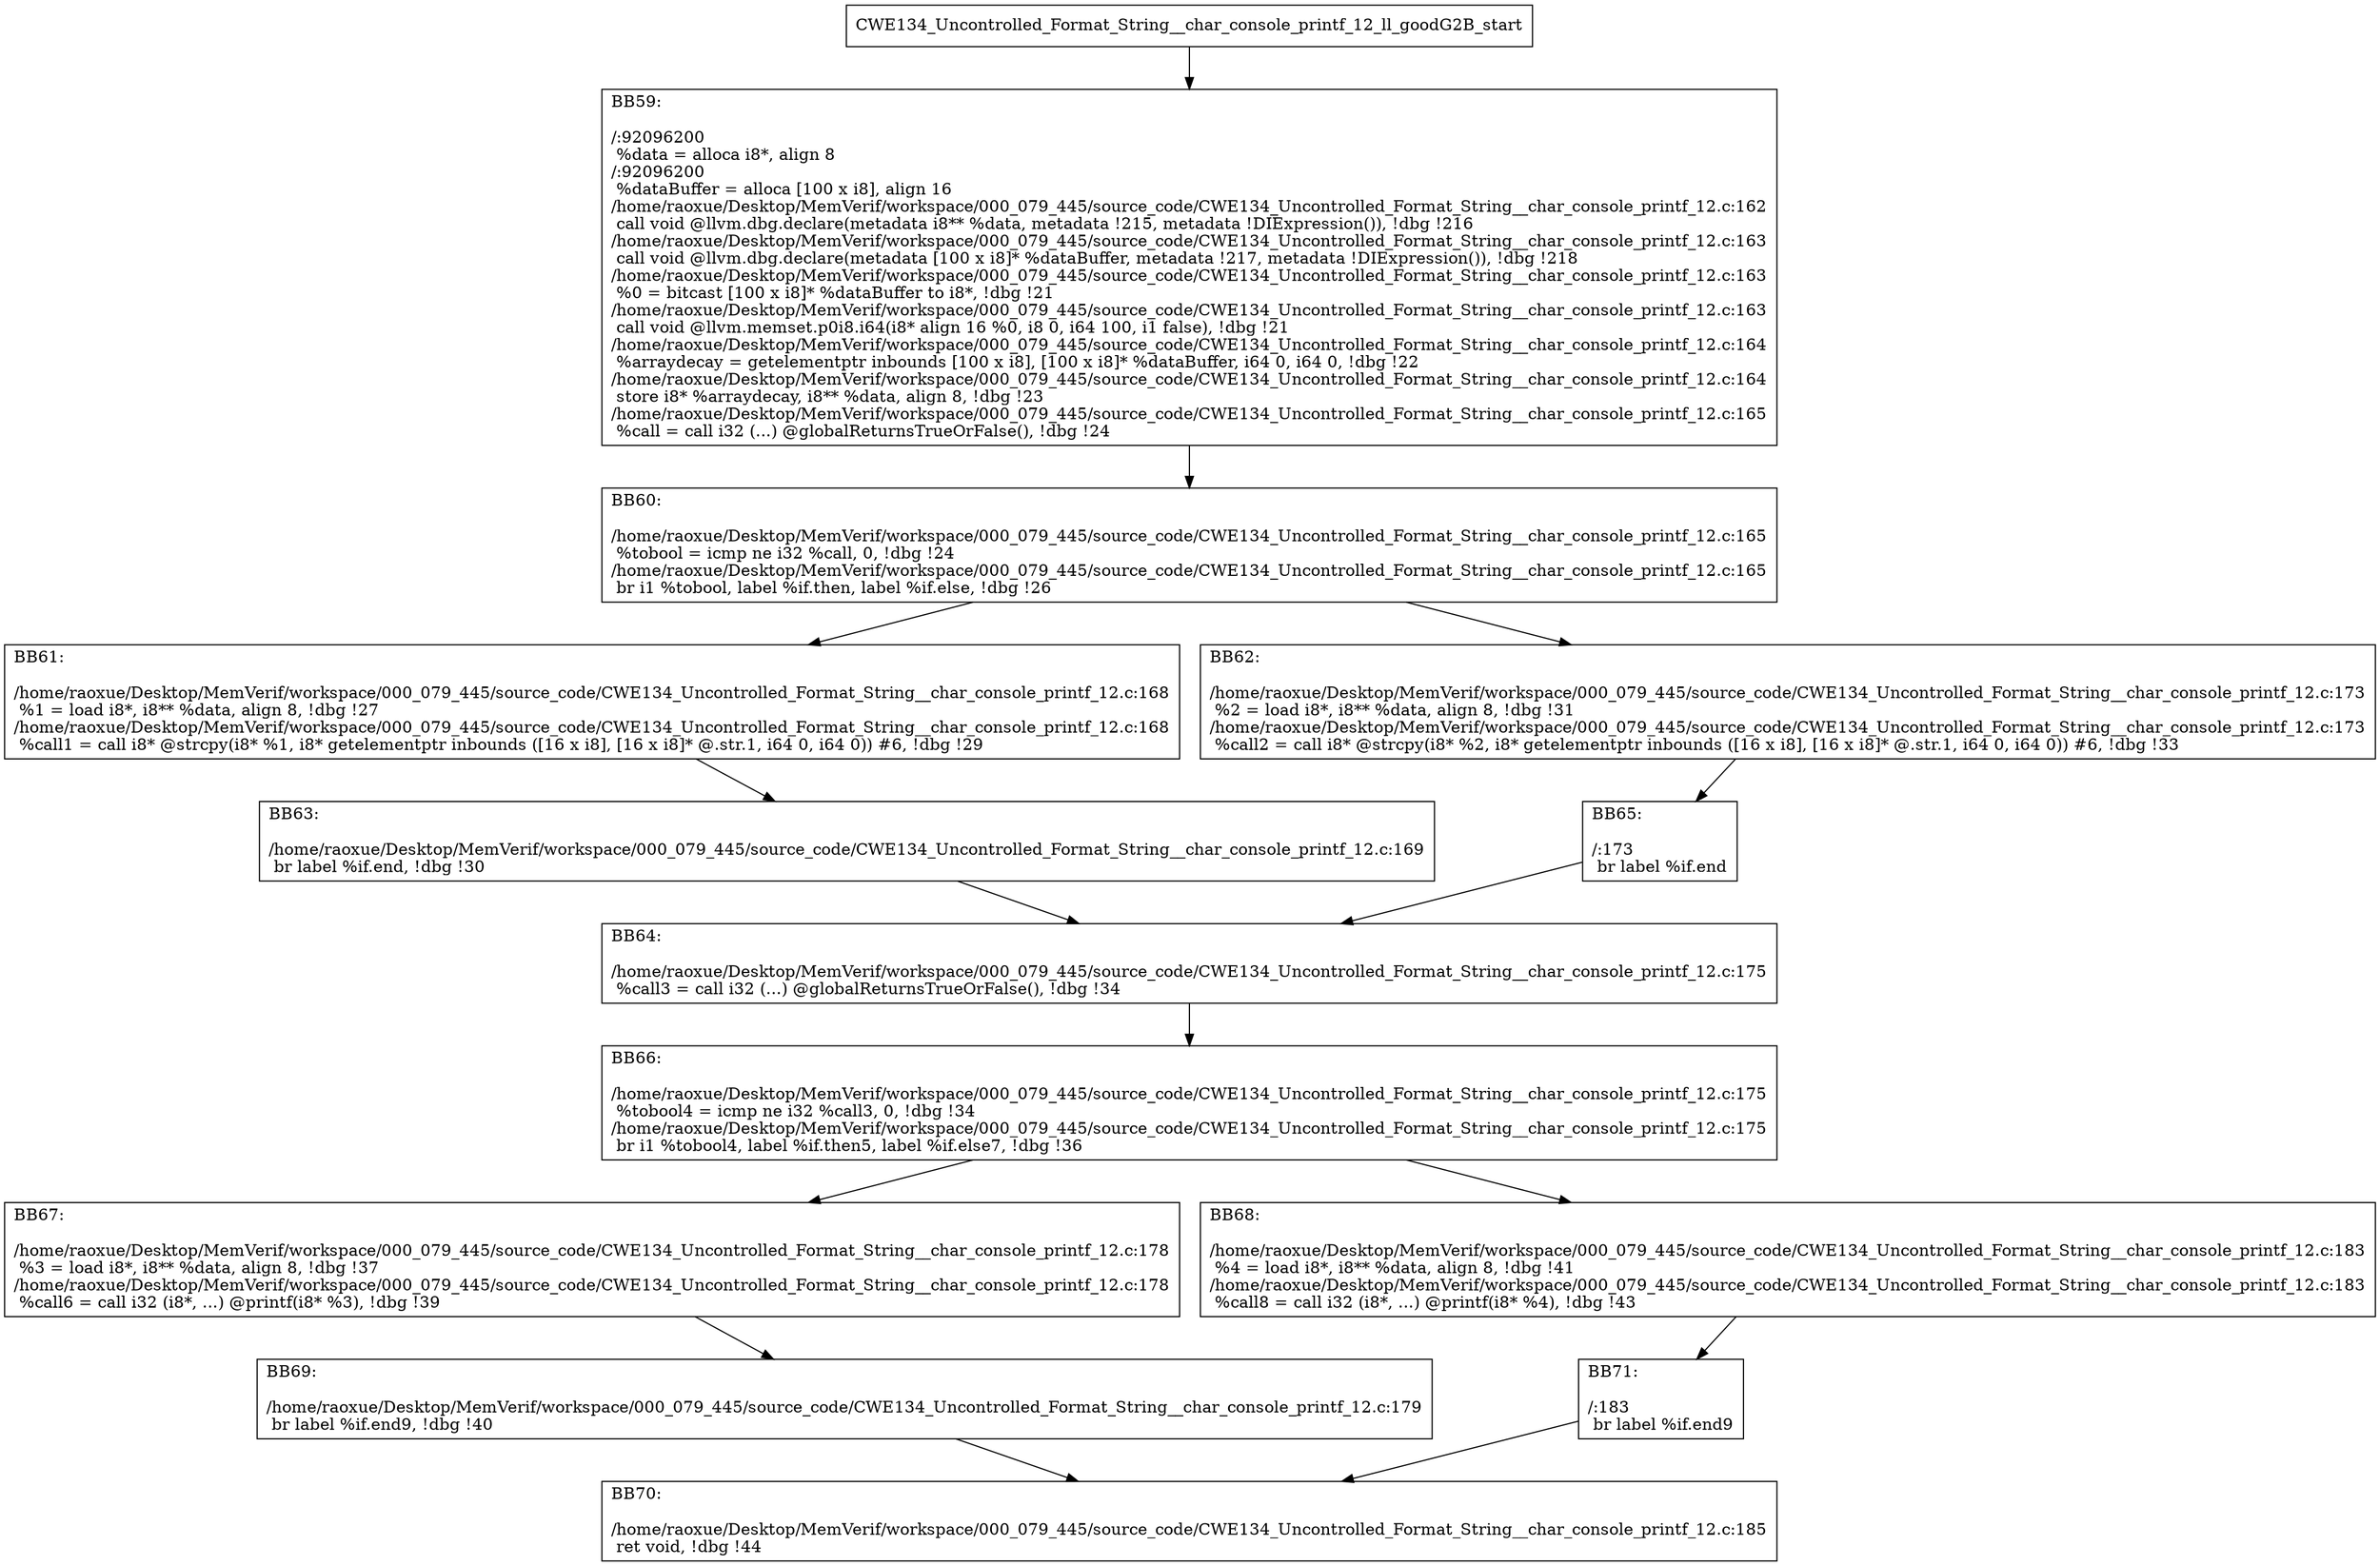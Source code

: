 digraph "CFG for'CWE134_Uncontrolled_Format_String__char_console_printf_12_ll_goodG2B' function" {
	BBCWE134_Uncontrolled_Format_String__char_console_printf_12_ll_goodG2B_start[shape=record,label="{CWE134_Uncontrolled_Format_String__char_console_printf_12_ll_goodG2B_start}"];
	BBCWE134_Uncontrolled_Format_String__char_console_printf_12_ll_goodG2B_start-> CWE134_Uncontrolled_Format_String__char_console_printf_12_ll_goodG2BBB59;
	CWE134_Uncontrolled_Format_String__char_console_printf_12_ll_goodG2BBB59 [shape=record, label="{BB59:\l\l/:92096200\l
  %data = alloca i8*, align 8\l
/:92096200\l
  %dataBuffer = alloca [100 x i8], align 16\l
/home/raoxue/Desktop/MemVerif/workspace/000_079_445/source_code/CWE134_Uncontrolled_Format_String__char_console_printf_12.c:162\l
  call void @llvm.dbg.declare(metadata i8** %data, metadata !215, metadata !DIExpression()), !dbg !216\l
/home/raoxue/Desktop/MemVerif/workspace/000_079_445/source_code/CWE134_Uncontrolled_Format_String__char_console_printf_12.c:163\l
  call void @llvm.dbg.declare(metadata [100 x i8]* %dataBuffer, metadata !217, metadata !DIExpression()), !dbg !218\l
/home/raoxue/Desktop/MemVerif/workspace/000_079_445/source_code/CWE134_Uncontrolled_Format_String__char_console_printf_12.c:163\l
  %0 = bitcast [100 x i8]* %dataBuffer to i8*, !dbg !21\l
/home/raoxue/Desktop/MemVerif/workspace/000_079_445/source_code/CWE134_Uncontrolled_Format_String__char_console_printf_12.c:163\l
  call void @llvm.memset.p0i8.i64(i8* align 16 %0, i8 0, i64 100, i1 false), !dbg !21\l
/home/raoxue/Desktop/MemVerif/workspace/000_079_445/source_code/CWE134_Uncontrolled_Format_String__char_console_printf_12.c:164\l
  %arraydecay = getelementptr inbounds [100 x i8], [100 x i8]* %dataBuffer, i64 0, i64 0, !dbg !22\l
/home/raoxue/Desktop/MemVerif/workspace/000_079_445/source_code/CWE134_Uncontrolled_Format_String__char_console_printf_12.c:164\l
  store i8* %arraydecay, i8** %data, align 8, !dbg !23\l
/home/raoxue/Desktop/MemVerif/workspace/000_079_445/source_code/CWE134_Uncontrolled_Format_String__char_console_printf_12.c:165\l
  %call = call i32 (...) @globalReturnsTrueOrFalse(), !dbg !24\l
}"];
	CWE134_Uncontrolled_Format_String__char_console_printf_12_ll_goodG2BBB59-> CWE134_Uncontrolled_Format_String__char_console_printf_12_ll_goodG2BBB60;
	CWE134_Uncontrolled_Format_String__char_console_printf_12_ll_goodG2BBB60 [shape=record, label="{BB60:\l\l/home/raoxue/Desktop/MemVerif/workspace/000_079_445/source_code/CWE134_Uncontrolled_Format_String__char_console_printf_12.c:165\l
  %tobool = icmp ne i32 %call, 0, !dbg !24\l
/home/raoxue/Desktop/MemVerif/workspace/000_079_445/source_code/CWE134_Uncontrolled_Format_String__char_console_printf_12.c:165\l
  br i1 %tobool, label %if.then, label %if.else, !dbg !26\l
}"];
	CWE134_Uncontrolled_Format_String__char_console_printf_12_ll_goodG2BBB60-> CWE134_Uncontrolled_Format_String__char_console_printf_12_ll_goodG2BBB61;
	CWE134_Uncontrolled_Format_String__char_console_printf_12_ll_goodG2BBB60-> CWE134_Uncontrolled_Format_String__char_console_printf_12_ll_goodG2BBB62;
	CWE134_Uncontrolled_Format_String__char_console_printf_12_ll_goodG2BBB61 [shape=record, label="{BB61:\l\l/home/raoxue/Desktop/MemVerif/workspace/000_079_445/source_code/CWE134_Uncontrolled_Format_String__char_console_printf_12.c:168\l
  %1 = load i8*, i8** %data, align 8, !dbg !27\l
/home/raoxue/Desktop/MemVerif/workspace/000_079_445/source_code/CWE134_Uncontrolled_Format_String__char_console_printf_12.c:168\l
  %call1 = call i8* @strcpy(i8* %1, i8* getelementptr inbounds ([16 x i8], [16 x i8]* @.str.1, i64 0, i64 0)) #6, !dbg !29\l
}"];
	CWE134_Uncontrolled_Format_String__char_console_printf_12_ll_goodG2BBB61-> CWE134_Uncontrolled_Format_String__char_console_printf_12_ll_goodG2BBB63;
	CWE134_Uncontrolled_Format_String__char_console_printf_12_ll_goodG2BBB63 [shape=record, label="{BB63:\l\l/home/raoxue/Desktop/MemVerif/workspace/000_079_445/source_code/CWE134_Uncontrolled_Format_String__char_console_printf_12.c:169\l
  br label %if.end, !dbg !30\l
}"];
	CWE134_Uncontrolled_Format_String__char_console_printf_12_ll_goodG2BBB63-> CWE134_Uncontrolled_Format_String__char_console_printf_12_ll_goodG2BBB64;
	CWE134_Uncontrolled_Format_String__char_console_printf_12_ll_goodG2BBB62 [shape=record, label="{BB62:\l\l/home/raoxue/Desktop/MemVerif/workspace/000_079_445/source_code/CWE134_Uncontrolled_Format_String__char_console_printf_12.c:173\l
  %2 = load i8*, i8** %data, align 8, !dbg !31\l
/home/raoxue/Desktop/MemVerif/workspace/000_079_445/source_code/CWE134_Uncontrolled_Format_String__char_console_printf_12.c:173\l
  %call2 = call i8* @strcpy(i8* %2, i8* getelementptr inbounds ([16 x i8], [16 x i8]* @.str.1, i64 0, i64 0)) #6, !dbg !33\l
}"];
	CWE134_Uncontrolled_Format_String__char_console_printf_12_ll_goodG2BBB62-> CWE134_Uncontrolled_Format_String__char_console_printf_12_ll_goodG2BBB65;
	CWE134_Uncontrolled_Format_String__char_console_printf_12_ll_goodG2BBB65 [shape=record, label="{BB65:\l\l/:173\l
  br label %if.end\l
}"];
	CWE134_Uncontrolled_Format_String__char_console_printf_12_ll_goodG2BBB65-> CWE134_Uncontrolled_Format_String__char_console_printf_12_ll_goodG2BBB64;
	CWE134_Uncontrolled_Format_String__char_console_printf_12_ll_goodG2BBB64 [shape=record, label="{BB64:\l\l/home/raoxue/Desktop/MemVerif/workspace/000_079_445/source_code/CWE134_Uncontrolled_Format_String__char_console_printf_12.c:175\l
  %call3 = call i32 (...) @globalReturnsTrueOrFalse(), !dbg !34\l
}"];
	CWE134_Uncontrolled_Format_String__char_console_printf_12_ll_goodG2BBB64-> CWE134_Uncontrolled_Format_String__char_console_printf_12_ll_goodG2BBB66;
	CWE134_Uncontrolled_Format_String__char_console_printf_12_ll_goodG2BBB66 [shape=record, label="{BB66:\l\l/home/raoxue/Desktop/MemVerif/workspace/000_079_445/source_code/CWE134_Uncontrolled_Format_String__char_console_printf_12.c:175\l
  %tobool4 = icmp ne i32 %call3, 0, !dbg !34\l
/home/raoxue/Desktop/MemVerif/workspace/000_079_445/source_code/CWE134_Uncontrolled_Format_String__char_console_printf_12.c:175\l
  br i1 %tobool4, label %if.then5, label %if.else7, !dbg !36\l
}"];
	CWE134_Uncontrolled_Format_String__char_console_printf_12_ll_goodG2BBB66-> CWE134_Uncontrolled_Format_String__char_console_printf_12_ll_goodG2BBB67;
	CWE134_Uncontrolled_Format_String__char_console_printf_12_ll_goodG2BBB66-> CWE134_Uncontrolled_Format_String__char_console_printf_12_ll_goodG2BBB68;
	CWE134_Uncontrolled_Format_String__char_console_printf_12_ll_goodG2BBB67 [shape=record, label="{BB67:\l\l/home/raoxue/Desktop/MemVerif/workspace/000_079_445/source_code/CWE134_Uncontrolled_Format_String__char_console_printf_12.c:178\l
  %3 = load i8*, i8** %data, align 8, !dbg !37\l
/home/raoxue/Desktop/MemVerif/workspace/000_079_445/source_code/CWE134_Uncontrolled_Format_String__char_console_printf_12.c:178\l
  %call6 = call i32 (i8*, ...) @printf(i8* %3), !dbg !39\l
}"];
	CWE134_Uncontrolled_Format_String__char_console_printf_12_ll_goodG2BBB67-> CWE134_Uncontrolled_Format_String__char_console_printf_12_ll_goodG2BBB69;
	CWE134_Uncontrolled_Format_String__char_console_printf_12_ll_goodG2BBB69 [shape=record, label="{BB69:\l\l/home/raoxue/Desktop/MemVerif/workspace/000_079_445/source_code/CWE134_Uncontrolled_Format_String__char_console_printf_12.c:179\l
  br label %if.end9, !dbg !40\l
}"];
	CWE134_Uncontrolled_Format_String__char_console_printf_12_ll_goodG2BBB69-> CWE134_Uncontrolled_Format_String__char_console_printf_12_ll_goodG2BBB70;
	CWE134_Uncontrolled_Format_String__char_console_printf_12_ll_goodG2BBB68 [shape=record, label="{BB68:\l\l/home/raoxue/Desktop/MemVerif/workspace/000_079_445/source_code/CWE134_Uncontrolled_Format_String__char_console_printf_12.c:183\l
  %4 = load i8*, i8** %data, align 8, !dbg !41\l
/home/raoxue/Desktop/MemVerif/workspace/000_079_445/source_code/CWE134_Uncontrolled_Format_String__char_console_printf_12.c:183\l
  %call8 = call i32 (i8*, ...) @printf(i8* %4), !dbg !43\l
}"];
	CWE134_Uncontrolled_Format_String__char_console_printf_12_ll_goodG2BBB68-> CWE134_Uncontrolled_Format_String__char_console_printf_12_ll_goodG2BBB71;
	CWE134_Uncontrolled_Format_String__char_console_printf_12_ll_goodG2BBB71 [shape=record, label="{BB71:\l\l/:183\l
  br label %if.end9\l
}"];
	CWE134_Uncontrolled_Format_String__char_console_printf_12_ll_goodG2BBB71-> CWE134_Uncontrolled_Format_String__char_console_printf_12_ll_goodG2BBB70;
	CWE134_Uncontrolled_Format_String__char_console_printf_12_ll_goodG2BBB70 [shape=record, label="{BB70:\l\l/home/raoxue/Desktop/MemVerif/workspace/000_079_445/source_code/CWE134_Uncontrolled_Format_String__char_console_printf_12.c:185\l
  ret void, !dbg !44\l
}"];
}
